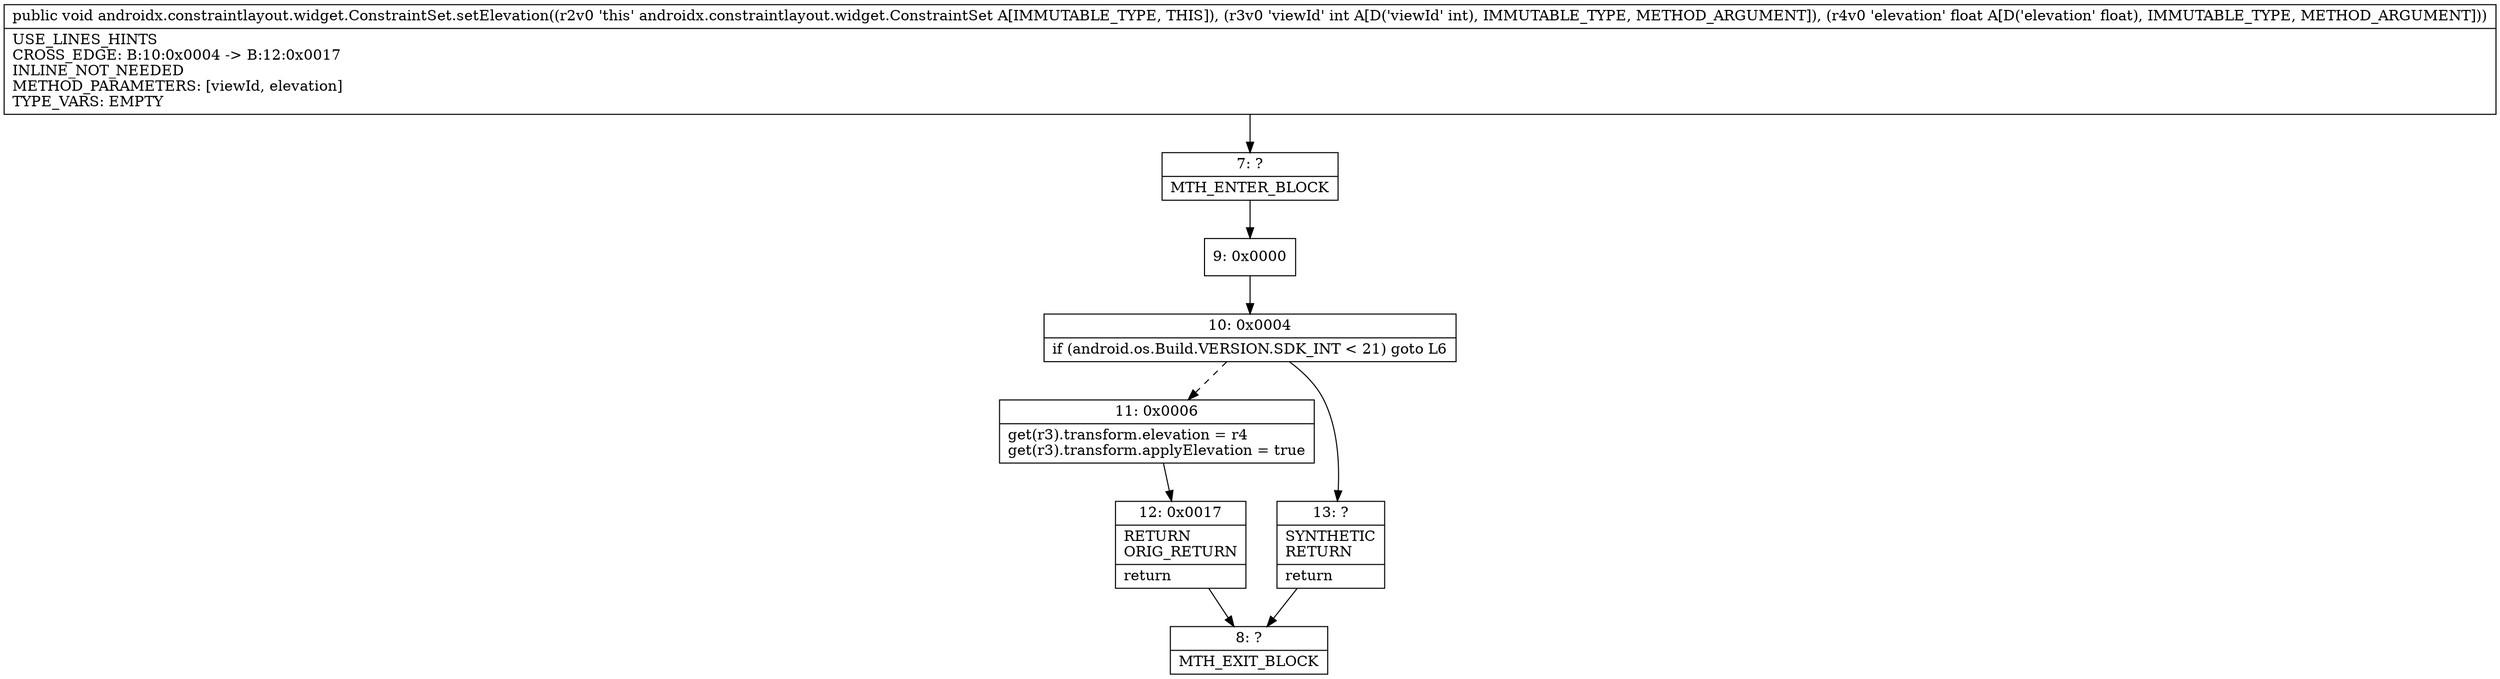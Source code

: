 digraph "CFG forandroidx.constraintlayout.widget.ConstraintSet.setElevation(IF)V" {
Node_7 [shape=record,label="{7\:\ ?|MTH_ENTER_BLOCK\l}"];
Node_9 [shape=record,label="{9\:\ 0x0000}"];
Node_10 [shape=record,label="{10\:\ 0x0004|if (android.os.Build.VERSION.SDK_INT \< 21) goto L6\l}"];
Node_11 [shape=record,label="{11\:\ 0x0006|get(r3).transform.elevation = r4\lget(r3).transform.applyElevation = true\l}"];
Node_12 [shape=record,label="{12\:\ 0x0017|RETURN\lORIG_RETURN\l|return\l}"];
Node_8 [shape=record,label="{8\:\ ?|MTH_EXIT_BLOCK\l}"];
Node_13 [shape=record,label="{13\:\ ?|SYNTHETIC\lRETURN\l|return\l}"];
MethodNode[shape=record,label="{public void androidx.constraintlayout.widget.ConstraintSet.setElevation((r2v0 'this' androidx.constraintlayout.widget.ConstraintSet A[IMMUTABLE_TYPE, THIS]), (r3v0 'viewId' int A[D('viewId' int), IMMUTABLE_TYPE, METHOD_ARGUMENT]), (r4v0 'elevation' float A[D('elevation' float), IMMUTABLE_TYPE, METHOD_ARGUMENT]))  | USE_LINES_HINTS\lCROSS_EDGE: B:10:0x0004 \-\> B:12:0x0017\lINLINE_NOT_NEEDED\lMETHOD_PARAMETERS: [viewId, elevation]\lTYPE_VARS: EMPTY\l}"];
MethodNode -> Node_7;Node_7 -> Node_9;
Node_9 -> Node_10;
Node_10 -> Node_11[style=dashed];
Node_10 -> Node_13;
Node_11 -> Node_12;
Node_12 -> Node_8;
Node_13 -> Node_8;
}

